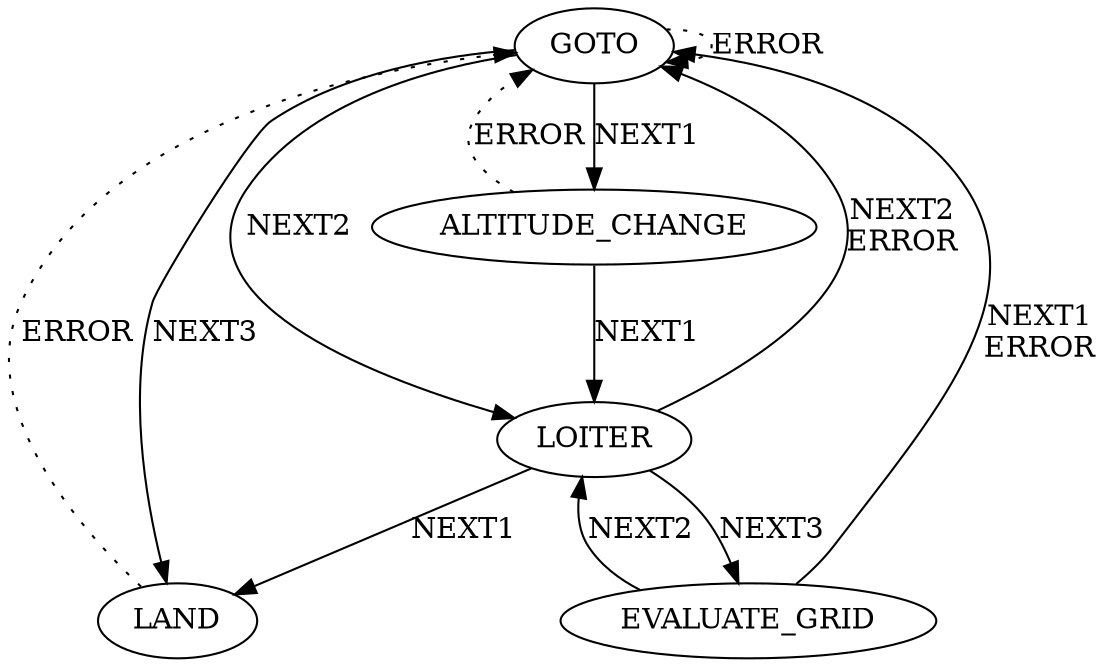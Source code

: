 digraph {
    "GOTO" -> "ALTITUDE_CHANGE" [label="NEXT1", style="solid", weight=1]
    "GOTO" -> "LOITER" [label="NEXT2", style="solid", weight=1]
    "GOTO" -> "LAND" [label="NEXT3", style="solid", weight=1]
    "GOTO" -> "GOTO" [label="ERROR", style="dotted", weight=0.1]
    "ALTITUDE_CHANGE" -> "LOITER" [label="NEXT1", style="solid", weight=1]
    "ALTITUDE_CHANGE" -> "GOTO" [label="ERROR", style="dotted", weight=0.1]
    "LOITER" -> "LAND" [label="NEXT1", style="solid", weight=1]
    "LOITER" -> "GOTO" [label="NEXT2\nERROR", style="solid", weight=1]
    "LOITER" -> "EVALUATE_GRID" [label="NEXT3", style="solid", weight=1]
    "EVALUATE_GRID" -> "GOTO" [label="NEXT1\nERROR", style="solid", weight=1]
    "EVALUATE_GRID" -> "LOITER" [label="NEXT2", style="solid", weight=1]
    "LAND" -> "GOTO" [label="ERROR", style="dotted", weight=0.1]
}